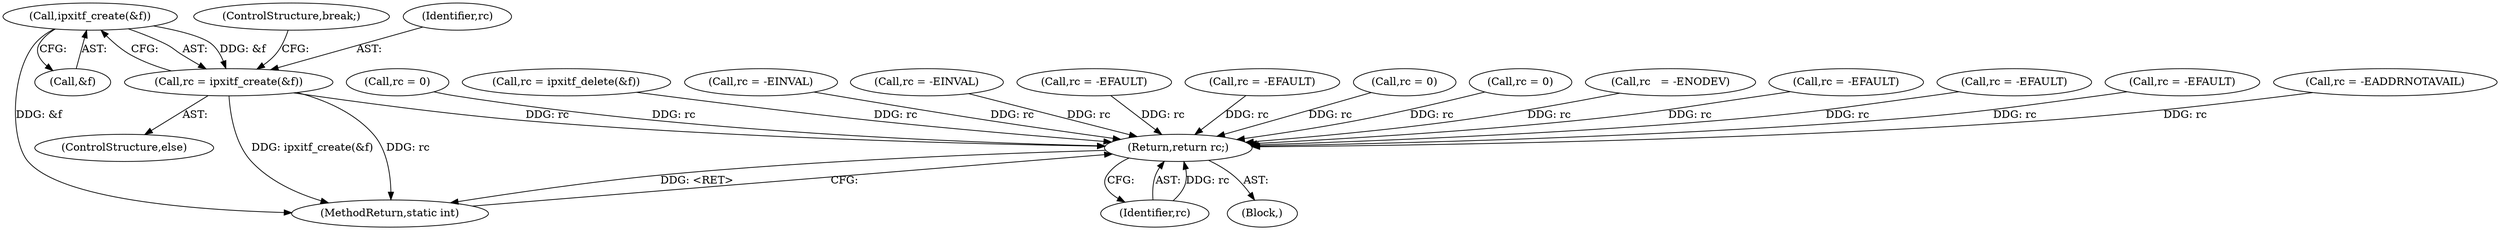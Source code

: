digraph "0_linux_ee0d8d8482345ff97a75a7d747efc309f13b0d80@API" {
"1000203" [label="(Call,ipxitf_create(&f))"];
"1000201" [label="(Call,rc = ipxitf_create(&f))"];
"1000342" [label="(Return,return rc;)"];
"1000336" [label="(Call,rc = 0)"];
"1000344" [label="(MethodReturn,static int)"];
"1000195" [label="(Call,rc = ipxitf_delete(&f))"];
"1000138" [label="(Call,rc = -EINVAL)"];
"1000105" [label="(Call,rc = -EINVAL)"];
"1000200" [label="(ControlStructure,else)"];
"1000103" [label="(Block,)"];
"1000118" [label="(Call,rc = -EFAULT)"];
"1000203" [label="(Call,ipxitf_create(&f))"];
"1000325" [label="(Call,rc = -EFAULT)"];
"1000301" [label="(Call,rc = 0)"];
"1000317" [label="(Call,rc = 0)"];
"1000206" [label="(ControlStructure,break;)"];
"1000240" [label="(Call,rc   = -ENODEV)"];
"1000202" [label="(Identifier,rc)"];
"1000287" [label="(Call,rc = -EFAULT)"];
"1000342" [label="(Return,return rc;)"];
"1000201" [label="(Call,rc = ipxitf_create(&f))"];
"1000306" [label="(Call,rc = -EFAULT)"];
"1000212" [label="(Call,rc = -EFAULT)"];
"1000204" [label="(Call,&f)"];
"1000256" [label="(Call,rc = -EADDRNOTAVAIL)"];
"1000343" [label="(Identifier,rc)"];
"1000203" -> "1000201"  [label="AST: "];
"1000203" -> "1000204"  [label="CFG: "];
"1000204" -> "1000203"  [label="AST: "];
"1000201" -> "1000203"  [label="CFG: "];
"1000203" -> "1000344"  [label="DDG: &f"];
"1000203" -> "1000201"  [label="DDG: &f"];
"1000201" -> "1000200"  [label="AST: "];
"1000202" -> "1000201"  [label="AST: "];
"1000206" -> "1000201"  [label="CFG: "];
"1000201" -> "1000344"  [label="DDG: ipxitf_create(&f)"];
"1000201" -> "1000344"  [label="DDG: rc"];
"1000201" -> "1000342"  [label="DDG: rc"];
"1000342" -> "1000103"  [label="AST: "];
"1000342" -> "1000343"  [label="CFG: "];
"1000343" -> "1000342"  [label="AST: "];
"1000344" -> "1000342"  [label="CFG: "];
"1000342" -> "1000344"  [label="DDG: <RET>"];
"1000343" -> "1000342"  [label="DDG: rc"];
"1000325" -> "1000342"  [label="DDG: rc"];
"1000317" -> "1000342"  [label="DDG: rc"];
"1000301" -> "1000342"  [label="DDG: rc"];
"1000212" -> "1000342"  [label="DDG: rc"];
"1000287" -> "1000342"  [label="DDG: rc"];
"1000256" -> "1000342"  [label="DDG: rc"];
"1000118" -> "1000342"  [label="DDG: rc"];
"1000336" -> "1000342"  [label="DDG: rc"];
"1000105" -> "1000342"  [label="DDG: rc"];
"1000306" -> "1000342"  [label="DDG: rc"];
"1000138" -> "1000342"  [label="DDG: rc"];
"1000195" -> "1000342"  [label="DDG: rc"];
"1000240" -> "1000342"  [label="DDG: rc"];
}
